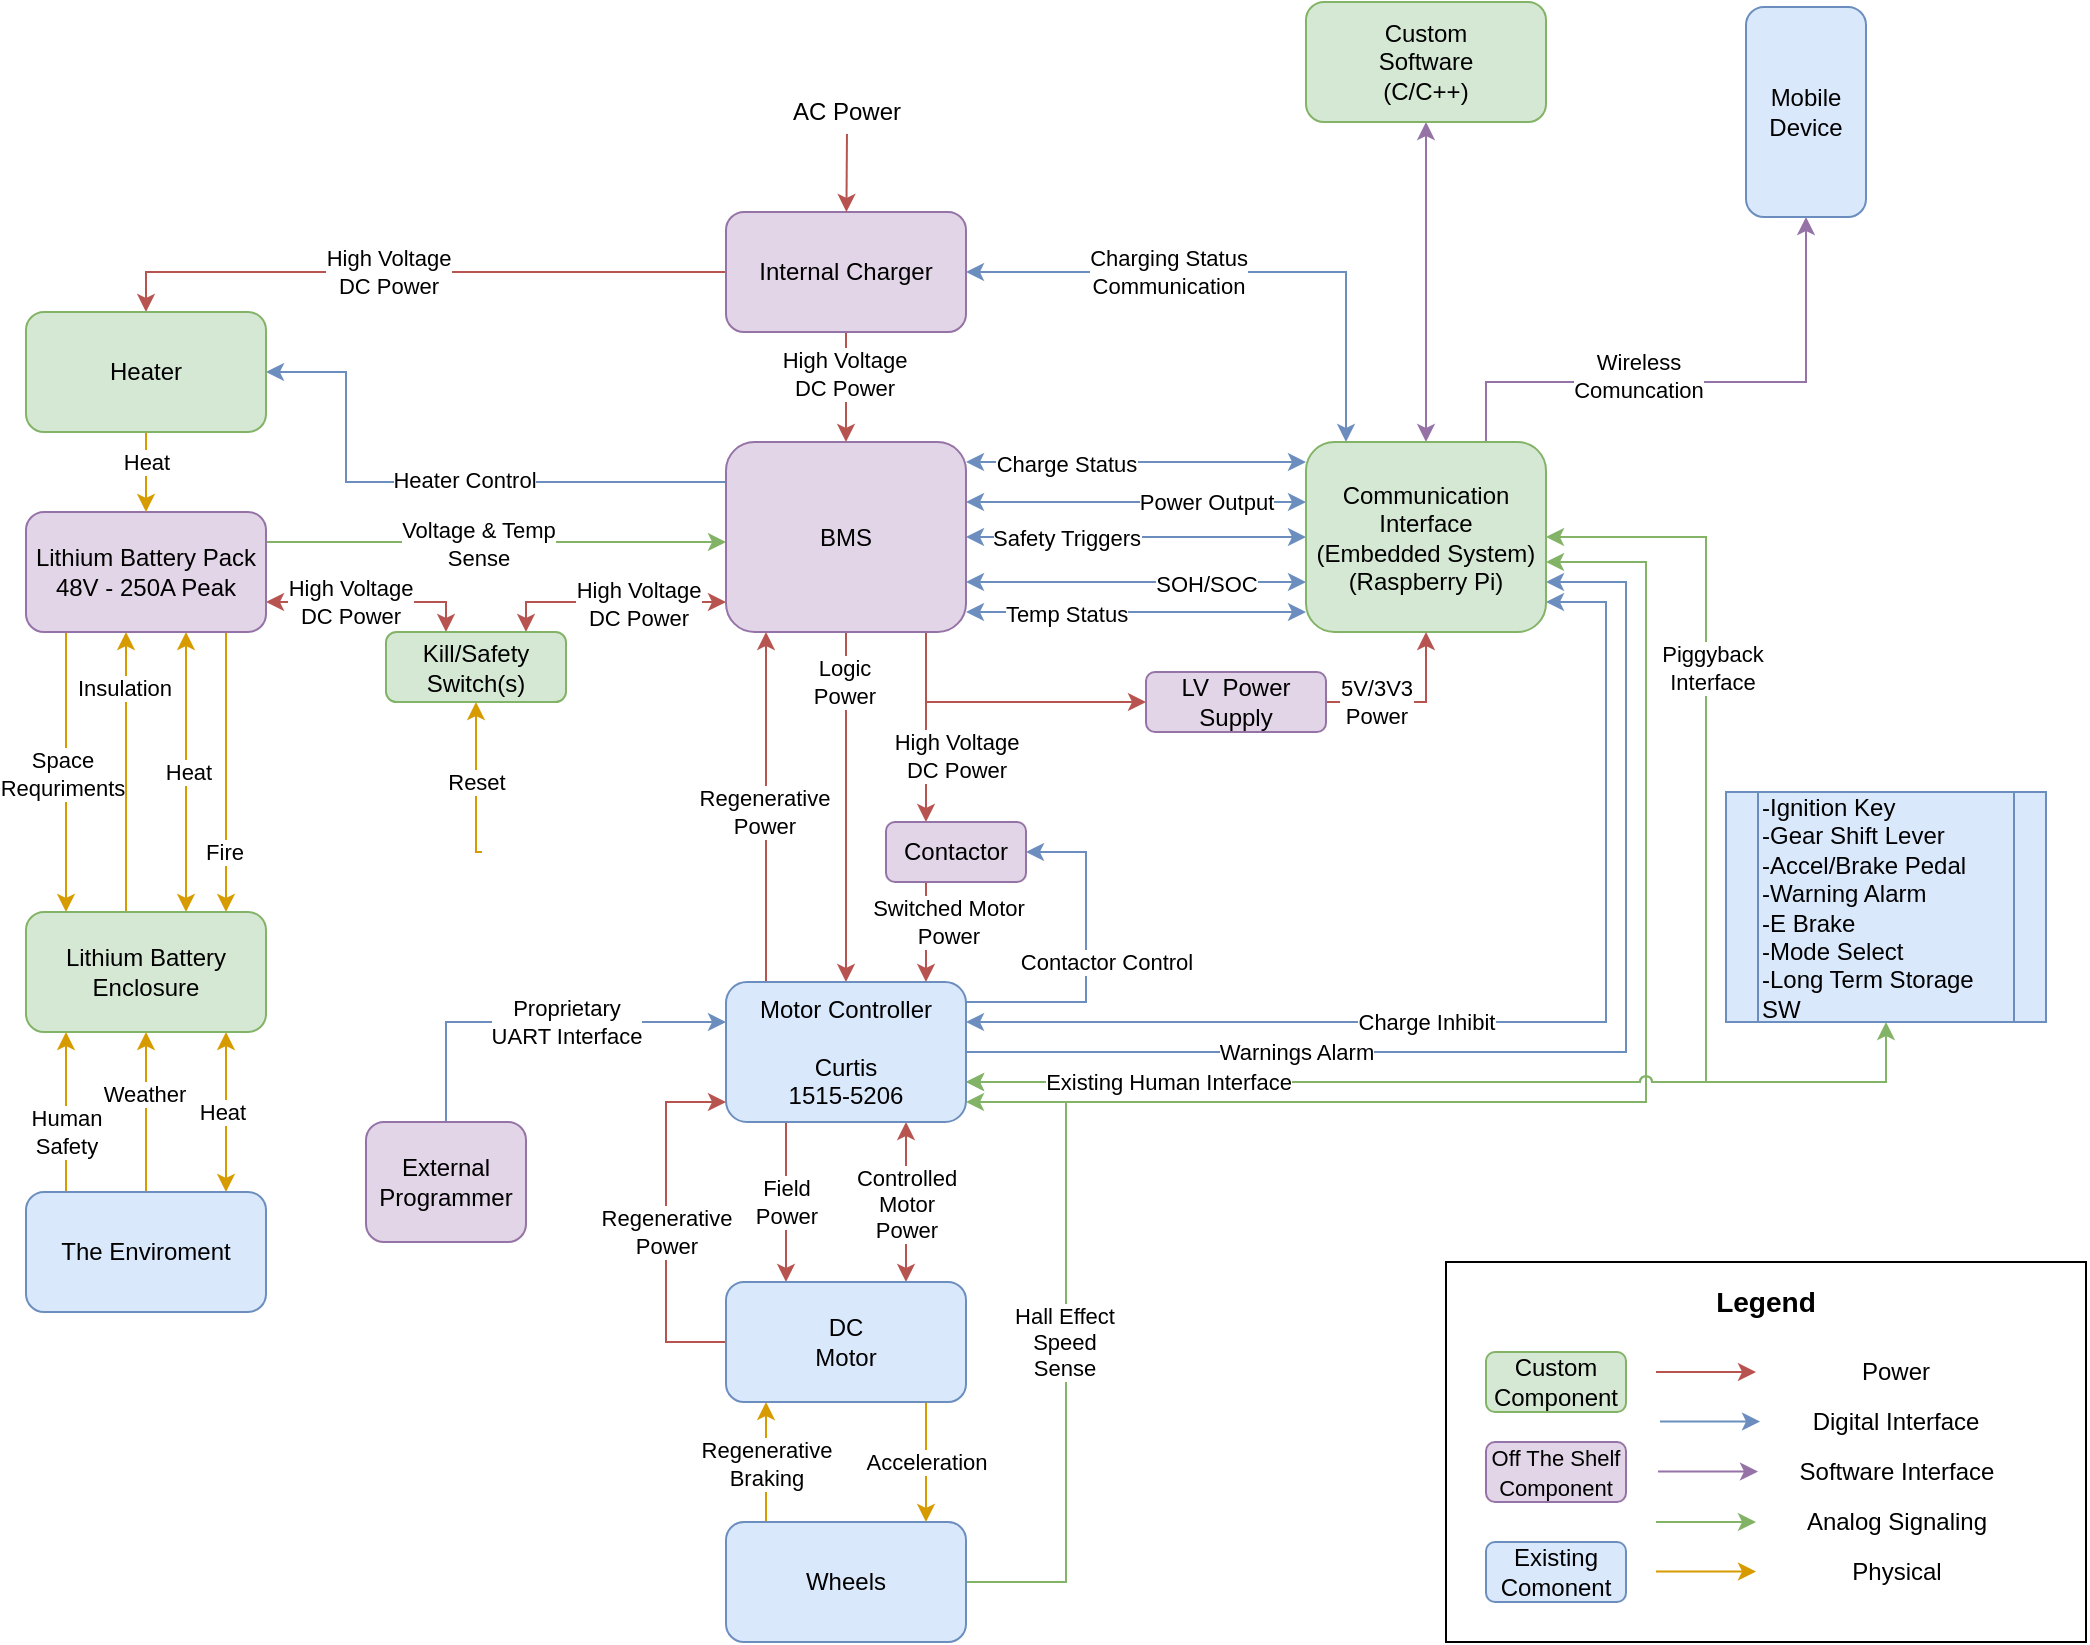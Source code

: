 <mxfile version="13.7.7" type="github">
  <diagram id="ME-UoCXOoVdlkanik7TO" name="Page-1">
    <mxGraphModel dx="2062" dy="1124" grid="1" gridSize="10" guides="1" tooltips="1" connect="1" arrows="1" fold="1" page="1" pageScale="1" pageWidth="1100" pageHeight="850" math="0" shadow="0">
      <root>
        <mxCell id="0" />
        <mxCell id="1" parent="0" />
        <mxCell id="QsVYwnMpYBv8_TJirFqX-5" style="edgeStyle=orthogonalEdgeStyle;rounded=0;orthogonalLoop=1;jettySize=auto;html=1;startArrow=none;startFill=0;endArrow=classic;endFill=1;fillColor=#d5e8d4;strokeColor=#82b366;jumpStyle=arc;" edge="1" parent="1" source="EkQ5oIYSsCIHXngzsfxw-46" target="GSqG7k4U5jTujWrdJpg2-13">
          <mxGeometry relative="1" as="geometry">
            <Array as="points">
              <mxPoint x="590" y="820" />
              <mxPoint x="590" y="580" />
              <mxPoint x="880" y="580" />
              <mxPoint x="880" y="310" />
            </Array>
          </mxGeometry>
        </mxCell>
        <mxCell id="GSqG7k4U5jTujWrdJpg2-3" style="edgeStyle=orthogonalEdgeStyle;rounded=0;orthogonalLoop=1;jettySize=auto;html=1;startArrow=classic;startFill=1;fillColor=#f8cecc;strokeColor=#b85450;" parent="1" source="GSqG7k4U5jTujWrdJpg2-1" target="GSqG7k4U5jTujWrdJpg2-65" edge="1">
          <mxGeometry relative="1" as="geometry">
            <Array as="points">
              <mxPoint x="280" y="330" />
            </Array>
          </mxGeometry>
        </mxCell>
        <mxCell id="GSqG7k4U5jTujWrdJpg2-4" value="&lt;div&gt;High Voltage&lt;/div&gt;&lt;div&gt;DC Power&lt;/div&gt;" style="edgeLabel;html=1;align=center;verticalAlign=middle;resizable=0;points=[];" parent="GSqG7k4U5jTujWrdJpg2-3" vertex="1" connectable="0">
          <mxGeometry x="-0.104" relative="1" as="geometry">
            <mxPoint x="-5.6" as="offset" />
          </mxGeometry>
        </mxCell>
        <mxCell id="GSqG7k4U5jTujWrdJpg2-5" style="edgeStyle=orthogonalEdgeStyle;rounded=0;orthogonalLoop=1;jettySize=auto;html=1;fillColor=#d5e8d4;strokeColor=#82b366;" parent="1" source="GSqG7k4U5jTujWrdJpg2-1" target="GSqG7k4U5jTujWrdJpg2-2" edge="1">
          <mxGeometry relative="1" as="geometry">
            <Array as="points">
              <mxPoint x="230" y="300" />
              <mxPoint x="230" y="300" />
            </Array>
            <mxPoint x="170" y="300" as="sourcePoint" />
            <mxPoint x="460" y="300" as="targetPoint" />
          </mxGeometry>
        </mxCell>
        <mxCell id="GSqG7k4U5jTujWrdJpg2-6" value="&lt;div&gt;Voltage &amp;amp; Temp &lt;br&gt;&lt;/div&gt;&lt;div&gt;Sense&lt;/div&gt;" style="edgeLabel;html=1;align=center;verticalAlign=middle;resizable=0;points=[];" parent="GSqG7k4U5jTujWrdJpg2-5" vertex="1" connectable="0">
          <mxGeometry x="-0.21" y="-1" relative="1" as="geometry">
            <mxPoint x="14.57" as="offset" />
          </mxGeometry>
        </mxCell>
        <mxCell id="GSqG7k4U5jTujWrdJpg2-7" style="edgeStyle=orthogonalEdgeStyle;rounded=0;orthogonalLoop=1;jettySize=auto;html=1;fillColor=#ffe6cc;strokeColor=#d79b00;startArrow=classic;startFill=1;" parent="1" source="GSqG7k4U5jTujWrdJpg2-1" target="GSqG7k4U5jTujWrdJpg2-11" edge="1">
          <mxGeometry relative="1" as="geometry">
            <mxPoint x="200" y="495" as="targetPoint" />
            <Array as="points">
              <mxPoint x="150" y="435" />
              <mxPoint x="150" y="435" />
            </Array>
          </mxGeometry>
        </mxCell>
        <mxCell id="GSqG7k4U5jTujWrdJpg2-8" value="Heat" style="edgeLabel;html=1;align=center;verticalAlign=middle;resizable=0;points=[];" parent="GSqG7k4U5jTujWrdJpg2-7" vertex="1" connectable="0">
          <mxGeometry x="-0.379" y="1" relative="1" as="geometry">
            <mxPoint y="26.57" as="offset" />
          </mxGeometry>
        </mxCell>
        <mxCell id="GSqG7k4U5jTujWrdJpg2-9" style="edgeStyle=orthogonalEdgeStyle;rounded=0;orthogonalLoop=1;jettySize=auto;html=1;fillColor=#ffe6cc;strokeColor=#d79b00;" parent="1" source="GSqG7k4U5jTujWrdJpg2-1" target="GSqG7k4U5jTujWrdJpg2-11" edge="1">
          <mxGeometry relative="1" as="geometry">
            <mxPoint x="100" y="475" as="targetPoint" />
            <Array as="points">
              <mxPoint x="90" y="435" />
              <mxPoint x="90" y="435" />
            </Array>
          </mxGeometry>
        </mxCell>
        <mxCell id="GSqG7k4U5jTujWrdJpg2-10" value="&lt;div&gt;Space&lt;/div&gt;&lt;div&gt;Requriments&lt;br&gt;&lt;/div&gt;" style="edgeLabel;html=1;align=center;verticalAlign=middle;resizable=0;points=[];" parent="GSqG7k4U5jTujWrdJpg2-9" vertex="1" connectable="0">
          <mxGeometry x="-0.689" y="-2" relative="1" as="geometry">
            <mxPoint y="48.29" as="offset" />
          </mxGeometry>
        </mxCell>
        <mxCell id="GSqG7k4U5jTujWrdJpg2-17" style="edgeStyle=orthogonalEdgeStyle;rounded=0;orthogonalLoop=1;jettySize=auto;html=1;startArrow=classic;startFill=1;endArrow=none;endFill=0;fillColor=#ffe6cc;strokeColor=#d79b00;" parent="1" source="GSqG7k4U5jTujWrdJpg2-1" target="GSqG7k4U5jTujWrdJpg2-11" edge="1">
          <mxGeometry relative="1" as="geometry">
            <Array as="points">
              <mxPoint x="120" y="445" />
              <mxPoint x="120" y="445" />
            </Array>
          </mxGeometry>
        </mxCell>
        <mxCell id="GSqG7k4U5jTujWrdJpg2-18" value="Insulation" style="edgeLabel;html=1;align=center;verticalAlign=middle;resizable=0;points=[];" parent="GSqG7k4U5jTujWrdJpg2-17" vertex="1" connectable="0">
          <mxGeometry x="-0.604" y="-1" relative="1" as="geometry">
            <mxPoint as="offset" />
          </mxGeometry>
        </mxCell>
        <mxCell id="3xZZkQ_043mxK-w47PND-4" style="edgeStyle=orthogonalEdgeStyle;rounded=0;orthogonalLoop=1;jettySize=auto;html=1;fillColor=#ffe6cc;strokeColor=#d79b00;" parent="1" source="GSqG7k4U5jTujWrdJpg2-1" target="GSqG7k4U5jTujWrdJpg2-11" edge="1">
          <mxGeometry relative="1" as="geometry">
            <Array as="points">
              <mxPoint x="170" y="425" />
              <mxPoint x="170" y="425" />
            </Array>
          </mxGeometry>
        </mxCell>
        <mxCell id="3xZZkQ_043mxK-w47PND-5" value="Fire" style="edgeLabel;html=1;align=center;verticalAlign=middle;resizable=0;points=[];" parent="3xZZkQ_043mxK-w47PND-4" vertex="1" connectable="0">
          <mxGeometry x="0.674" y="-1" relative="1" as="geometry">
            <mxPoint y="-7.5" as="offset" />
          </mxGeometry>
        </mxCell>
        <mxCell id="GSqG7k4U5jTujWrdJpg2-1" value="&lt;div&gt;Lithium Battery Pack&lt;/div&gt;&lt;div&gt;48V - 250A Peak&lt;br&gt;&lt;/div&gt;" style="rounded=1;whiteSpace=wrap;html=1;fillColor=#e1d5e7;strokeColor=#9673a6;" parent="1" vertex="1">
          <mxGeometry x="70" y="285" width="120" height="60" as="geometry" />
        </mxCell>
        <mxCell id="GSqG7k4U5jTujWrdJpg2-15" style="edgeStyle=orthogonalEdgeStyle;rounded=0;orthogonalLoop=1;jettySize=auto;html=1;startArrow=classic;startFill=1;fillColor=#dae8fc;strokeColor=#6c8ebf;" parent="1" source="GSqG7k4U5jTujWrdJpg2-2" target="GSqG7k4U5jTujWrdJpg2-13" edge="1">
          <mxGeometry relative="1" as="geometry">
            <Array as="points">
              <mxPoint x="650" y="260" />
              <mxPoint x="650" y="260" />
            </Array>
          </mxGeometry>
        </mxCell>
        <mxCell id="GSqG7k4U5jTujWrdJpg2-16" value="&lt;div&gt;Charge Status&lt;/div&gt;" style="edgeLabel;html=1;align=center;verticalAlign=middle;resizable=0;points=[];" parent="GSqG7k4U5jTujWrdJpg2-15" vertex="1" connectable="0">
          <mxGeometry x="-0.076" y="-1" relative="1" as="geometry">
            <mxPoint x="-28.5" as="offset" />
          </mxGeometry>
        </mxCell>
        <mxCell id="GSqG7k4U5jTujWrdJpg2-59" style="edgeStyle=orthogonalEdgeStyle;rounded=0;orthogonalLoop=1;jettySize=auto;html=1;startArrow=none;startFill=0;endArrow=classic;endFill=1;fillColor=#f8cecc;strokeColor=#b85450;" parent="1" source="GSqG7k4U5jTujWrdJpg2-2" target="GSqG7k4U5jTujWrdJpg2-57" edge="1">
          <mxGeometry relative="1" as="geometry">
            <Array as="points">
              <mxPoint x="520" y="380" />
            </Array>
          </mxGeometry>
        </mxCell>
        <mxCell id="EkQ5oIYSsCIHXngzsfxw-8" style="edgeStyle=orthogonalEdgeStyle;rounded=0;orthogonalLoop=1;jettySize=auto;html=1;startArrow=classic;startFill=1;fillColor=#dae8fc;strokeColor=#6c8ebf;" parent="1" source="GSqG7k4U5jTujWrdJpg2-2" target="GSqG7k4U5jTujWrdJpg2-13" edge="1">
          <mxGeometry relative="1" as="geometry">
            <Array as="points">
              <mxPoint x="610" y="280" />
              <mxPoint x="610" y="280" />
            </Array>
          </mxGeometry>
        </mxCell>
        <mxCell id="EkQ5oIYSsCIHXngzsfxw-9" value="Power Output" style="edgeLabel;html=1;align=center;verticalAlign=middle;resizable=0;points=[];" parent="EkQ5oIYSsCIHXngzsfxw-8" vertex="1" connectable="0">
          <mxGeometry x="0.141" relative="1" as="geometry">
            <mxPoint x="23" as="offset" />
          </mxGeometry>
        </mxCell>
        <mxCell id="EkQ5oIYSsCIHXngzsfxw-10" style="edgeStyle=orthogonalEdgeStyle;rounded=0;orthogonalLoop=1;jettySize=auto;html=1;startArrow=classic;startFill=1;fillColor=#dae8fc;strokeColor=#6c8ebf;" parent="1" source="GSqG7k4U5jTujWrdJpg2-2" target="GSqG7k4U5jTujWrdJpg2-13" edge="1">
          <mxGeometry relative="1" as="geometry">
            <Array as="points">
              <mxPoint x="640" y="298" />
              <mxPoint x="640" y="298" />
            </Array>
          </mxGeometry>
        </mxCell>
        <mxCell id="EkQ5oIYSsCIHXngzsfxw-11" value="Safety Triggers" style="edgeLabel;html=1;align=center;verticalAlign=middle;resizable=0;points=[];" parent="EkQ5oIYSsCIHXngzsfxw-10" vertex="1" connectable="0">
          <mxGeometry x="0.647" y="72" relative="1" as="geometry">
            <mxPoint x="-90" y="72" as="offset" />
          </mxGeometry>
        </mxCell>
        <mxCell id="EkQ5oIYSsCIHXngzsfxw-14" style="edgeStyle=orthogonalEdgeStyle;rounded=0;orthogonalLoop=1;jettySize=auto;html=1;startArrow=classic;startFill=1;fillColor=#dae8fc;strokeColor=#6c8ebf;" parent="1" source="GSqG7k4U5jTujWrdJpg2-2" target="GSqG7k4U5jTujWrdJpg2-13" edge="1">
          <mxGeometry relative="1" as="geometry">
            <Array as="points">
              <mxPoint x="630" y="335" />
              <mxPoint x="630" y="335" />
            </Array>
          </mxGeometry>
        </mxCell>
        <mxCell id="EkQ5oIYSsCIHXngzsfxw-15" value="Temp Status" style="edgeLabel;html=1;align=center;verticalAlign=middle;resizable=0;points=[];" parent="EkQ5oIYSsCIHXngzsfxw-14" vertex="1" connectable="0">
          <mxGeometry x="0.059" y="-53" relative="1" as="geometry">
            <mxPoint x="-40" y="-52" as="offset" />
          </mxGeometry>
        </mxCell>
        <mxCell id="QsVYwnMpYBv8_TJirFqX-13" style="edgeStyle=orthogonalEdgeStyle;rounded=0;jumpStyle=arc;orthogonalLoop=1;jettySize=auto;html=1;startArrow=none;startFill=0;endArrow=classic;endFill=1;fillColor=#f8cecc;strokeColor=#b85450;" edge="1" parent="1" source="GSqG7k4U5jTujWrdJpg2-2" target="GSqG7k4U5jTujWrdJpg2-23">
          <mxGeometry relative="1" as="geometry" />
        </mxCell>
        <mxCell id="QsVYwnMpYBv8_TJirFqX-14" value="&lt;div&gt;Logic&lt;/div&gt;&lt;div&gt;Power&lt;br&gt;&lt;/div&gt;" style="edgeLabel;html=1;align=center;verticalAlign=middle;resizable=0;points=[];" vertex="1" connectable="0" parent="QsVYwnMpYBv8_TJirFqX-13">
          <mxGeometry x="0.253" y="-1" relative="1" as="geometry">
            <mxPoint y="-84.66" as="offset" />
          </mxGeometry>
        </mxCell>
        <mxCell id="QsVYwnMpYBv8_TJirFqX-25" style="edgeStyle=orthogonalEdgeStyle;rounded=0;jumpStyle=arc;orthogonalLoop=1;jettySize=auto;html=1;startArrow=none;startFill=0;endArrow=classic;endFill=1;fillColor=#dae8fc;strokeColor=#6c8ebf;" edge="1" parent="1" source="GSqG7k4U5jTujWrdJpg2-2" target="3xZZkQ_043mxK-w47PND-6">
          <mxGeometry relative="1" as="geometry">
            <Array as="points">
              <mxPoint x="230" y="270" />
              <mxPoint x="230" y="215" />
            </Array>
          </mxGeometry>
        </mxCell>
        <mxCell id="QsVYwnMpYBv8_TJirFqX-26" value="Heater Control" style="edgeLabel;html=1;align=center;verticalAlign=middle;resizable=0;points=[];" vertex="1" connectable="0" parent="QsVYwnMpYBv8_TJirFqX-25">
          <mxGeometry x="-0.081" y="-1" relative="1" as="geometry">
            <mxPoint as="offset" />
          </mxGeometry>
        </mxCell>
        <mxCell id="GSqG7k4U5jTujWrdJpg2-2" value="BMS" style="rounded=1;whiteSpace=wrap;html=1;fillColor=#e1d5e7;strokeColor=#9673a6;" parent="1" vertex="1">
          <mxGeometry x="420" y="250" width="120" height="95" as="geometry" />
        </mxCell>
        <mxCell id="GSqG7k4U5jTujWrdJpg2-61" style="edgeStyle=orthogonalEdgeStyle;rounded=0;orthogonalLoop=1;jettySize=auto;html=1;startArrow=classic;startFill=1;endArrow=classic;endFill=1;fillColor=#ffe6cc;strokeColor=#d79b00;" parent="1" source="GSqG7k4U5jTujWrdJpg2-11" target="GSqG7k4U5jTujWrdJpg2-60" edge="1">
          <mxGeometry relative="1" as="geometry">
            <Array as="points">
              <mxPoint x="170" y="585" />
              <mxPoint x="170" y="585" />
            </Array>
          </mxGeometry>
        </mxCell>
        <mxCell id="GSqG7k4U5jTujWrdJpg2-62" value="Heat" style="edgeLabel;html=1;align=center;verticalAlign=middle;resizable=0;points=[];" parent="GSqG7k4U5jTujWrdJpg2-61" vertex="1" connectable="0">
          <mxGeometry x="0.254" y="-2" relative="1" as="geometry">
            <mxPoint y="-10.34" as="offset" />
          </mxGeometry>
        </mxCell>
        <mxCell id="GSqG7k4U5jTujWrdJpg2-11" value="&lt;div&gt;Lithium Battery&lt;/div&gt;&lt;div&gt;Enclosure&lt;br&gt;&lt;/div&gt;" style="rounded=1;whiteSpace=wrap;html=1;fillColor=#d5e8d4;strokeColor=#82b366;" parent="1" vertex="1">
          <mxGeometry x="70" y="485" width="120" height="60" as="geometry" />
        </mxCell>
        <mxCell id="GSqG7k4U5jTujWrdJpg2-14" style="edgeStyle=orthogonalEdgeStyle;rounded=0;orthogonalLoop=1;jettySize=auto;html=1;fillColor=#f8cecc;strokeColor=#b85450;" parent="1" source="GSqG7k4U5jTujWrdJpg2-12" target="GSqG7k4U5jTujWrdJpg2-2" edge="1">
          <mxGeometry relative="1" as="geometry" />
        </mxCell>
        <mxCell id="GSqG7k4U5jTujWrdJpg2-19" value="&lt;div&gt;High Voltage&lt;/div&gt;&lt;div&gt;DC Power&lt;/div&gt;" style="edgeLabel;html=1;align=center;verticalAlign=middle;resizable=0;points=[];" parent="GSqG7k4U5jTujWrdJpg2-14" vertex="1" connectable="0">
          <mxGeometry x="-0.235" y="-1" relative="1" as="geometry">
            <mxPoint as="offset" />
          </mxGeometry>
        </mxCell>
        <mxCell id="GSqG7k4U5jTujWrdJpg2-30" style="edgeStyle=orthogonalEdgeStyle;rounded=0;orthogonalLoop=1;jettySize=auto;html=1;startArrow=classic;startFill=1;endArrow=classic;endFill=1;fillColor=#dae8fc;strokeColor=#6c8ebf;" parent="1" source="GSqG7k4U5jTujWrdJpg2-12" target="GSqG7k4U5jTujWrdJpg2-13" edge="1">
          <mxGeometry relative="1" as="geometry">
            <Array as="points">
              <mxPoint x="730" y="165" />
            </Array>
          </mxGeometry>
        </mxCell>
        <mxCell id="GSqG7k4U5jTujWrdJpg2-31" value="&lt;div&gt;Charging Status&lt;/div&gt;&lt;div&gt;Communication&lt;br&gt;&lt;/div&gt;" style="edgeLabel;html=1;align=center;verticalAlign=middle;resizable=0;points=[];" parent="GSqG7k4U5jTujWrdJpg2-30" vertex="1" connectable="0">
          <mxGeometry x="-0.264" relative="1" as="geometry">
            <mxPoint as="offset" />
          </mxGeometry>
        </mxCell>
        <mxCell id="3xZZkQ_043mxK-w47PND-7" style="edgeStyle=orthogonalEdgeStyle;rounded=0;orthogonalLoop=1;jettySize=auto;html=1;entryX=0.5;entryY=0;entryDx=0;entryDy=0;fillColor=#f8cecc;strokeColor=#b85450;" parent="1" source="GSqG7k4U5jTujWrdJpg2-12" target="3xZZkQ_043mxK-w47PND-6" edge="1">
          <mxGeometry relative="1" as="geometry" />
        </mxCell>
        <mxCell id="3xZZkQ_043mxK-w47PND-10" value="&lt;div&gt;High Voltage&lt;/div&gt;&lt;div&gt;DC Power&lt;br&gt;&lt;/div&gt;" style="edgeLabel;html=1;align=center;verticalAlign=middle;resizable=0;points=[];" parent="3xZZkQ_043mxK-w47PND-7" vertex="1" connectable="0">
          <mxGeometry x="0.093" relative="1" as="geometry">
            <mxPoint as="offset" />
          </mxGeometry>
        </mxCell>
        <mxCell id="GSqG7k4U5jTujWrdJpg2-12" value="&lt;div&gt;Internal Charger&lt;/div&gt;" style="rounded=1;whiteSpace=wrap;html=1;fillColor=#e1d5e7;strokeColor=#9673a6;glass=0;sketch=0;" parent="1" vertex="1">
          <mxGeometry x="420" y="135" width="120" height="60" as="geometry" />
        </mxCell>
        <mxCell id="GSqG7k4U5jTujWrdJpg2-21" style="edgeStyle=orthogonalEdgeStyle;rounded=0;orthogonalLoop=1;jettySize=auto;html=1;startArrow=classic;startFill=1;endArrow=classic;endFill=1;fillColor=#dae8fc;strokeColor=#6c8ebf;" parent="1" source="GSqG7k4U5jTujWrdJpg2-13" target="GSqG7k4U5jTujWrdJpg2-23" edge="1">
          <mxGeometry relative="1" as="geometry">
            <Array as="points">
              <mxPoint x="860" y="330" />
              <mxPoint x="860" y="540" />
            </Array>
            <mxPoint x="960" y="260" as="targetPoint" />
          </mxGeometry>
        </mxCell>
        <mxCell id="GSqG7k4U5jTujWrdJpg2-22" value="&lt;div&gt;Charge Inhibit&lt;br&gt;&lt;/div&gt;" style="edgeLabel;html=1;align=center;verticalAlign=middle;resizable=0;points=[];" parent="GSqG7k4U5jTujWrdJpg2-21" vertex="1" connectable="0">
          <mxGeometry x="-0.086" relative="1" as="geometry">
            <mxPoint x="-74.14" y="-0.03" as="offset" />
          </mxGeometry>
        </mxCell>
        <mxCell id="GSqG7k4U5jTujWrdJpg2-38" style="edgeStyle=orthogonalEdgeStyle;rounded=0;orthogonalLoop=1;jettySize=auto;html=1;startArrow=classic;startFill=1;endArrow=classic;endFill=1;fillColor=#e1d5e7;strokeColor=#9673a6;" parent="1" source="GSqG7k4U5jTujWrdJpg2-13" target="GSqG7k4U5jTujWrdJpg2-39" edge="1">
          <mxGeometry relative="1" as="geometry">
            <mxPoint x="770" y="105" as="targetPoint" />
            <Array as="points">
              <mxPoint x="770" y="235" />
              <mxPoint x="770" y="235" />
            </Array>
          </mxGeometry>
        </mxCell>
        <mxCell id="EkQ5oIYSsCIHXngzsfxw-12" style="edgeStyle=orthogonalEdgeStyle;rounded=0;orthogonalLoop=1;jettySize=auto;html=1;startArrow=classic;startFill=1;fillColor=#dae8fc;strokeColor=#6c8ebf;" parent="1" source="GSqG7k4U5jTujWrdJpg2-13" target="GSqG7k4U5jTujWrdJpg2-2" edge="1">
          <mxGeometry relative="1" as="geometry">
            <Array as="points">
              <mxPoint x="630" y="320" />
              <mxPoint x="630" y="320" />
            </Array>
          </mxGeometry>
        </mxCell>
        <mxCell id="EkQ5oIYSsCIHXngzsfxw-13" value="SOH/SOC" style="edgeLabel;html=1;align=center;verticalAlign=middle;resizable=0;points=[];" parent="EkQ5oIYSsCIHXngzsfxw-12" vertex="1" connectable="0">
          <mxGeometry x="0.218" y="1" relative="1" as="geometry">
            <mxPoint x="53.5" as="offset" />
          </mxGeometry>
        </mxCell>
        <mxCell id="EkQ5oIYSsCIHXngzsfxw-21" style="edgeStyle=orthogonalEdgeStyle;rounded=0;orthogonalLoop=1;jettySize=auto;html=1;startArrow=classic;startFill=1;fillColor=#dae8fc;strokeColor=#6c8ebf;endArrow=none;endFill=0;" parent="1" source="GSqG7k4U5jTujWrdJpg2-13" target="GSqG7k4U5jTujWrdJpg2-23" edge="1">
          <mxGeometry relative="1" as="geometry">
            <Array as="points">
              <mxPoint x="870" y="320" />
              <mxPoint x="870" y="555" />
            </Array>
            <mxPoint x="960" y="280" as="targetPoint" />
          </mxGeometry>
        </mxCell>
        <mxCell id="EkQ5oIYSsCIHXngzsfxw-22" value="Warnings Alarm" style="edgeLabel;html=1;align=center;verticalAlign=middle;resizable=0;points=[];" parent="EkQ5oIYSsCIHXngzsfxw-21" vertex="1" connectable="0">
          <mxGeometry x="0.231" relative="1" as="geometry">
            <mxPoint x="-67.72" as="offset" />
          </mxGeometry>
        </mxCell>
        <mxCell id="QsVYwnMpYBv8_TJirFqX-15" style="edgeStyle=orthogonalEdgeStyle;rounded=0;jumpStyle=arc;orthogonalLoop=1;jettySize=auto;html=1;startArrow=none;startFill=0;endArrow=classic;endFill=1;fillColor=#e1d5e7;strokeColor=#9673a6;" edge="1" parent="1" source="GSqG7k4U5jTujWrdJpg2-13" target="QsVYwnMpYBv8_TJirFqX-16">
          <mxGeometry relative="1" as="geometry">
            <mxPoint x="810" y="150" as="targetPoint" />
            <Array as="points">
              <mxPoint x="800" y="220" />
              <mxPoint x="960" y="220" />
            </Array>
          </mxGeometry>
        </mxCell>
        <mxCell id="QsVYwnMpYBv8_TJirFqX-17" value="&lt;div&gt;Wireless&lt;/div&gt;&lt;div&gt;Comuncation&lt;br&gt;&lt;/div&gt;" style="edgeLabel;html=1;align=center;verticalAlign=middle;resizable=0;points=[];" vertex="1" connectable="0" parent="QsVYwnMpYBv8_TJirFqX-15">
          <mxGeometry x="-0.225" y="3" relative="1" as="geometry">
            <mxPoint as="offset" />
          </mxGeometry>
        </mxCell>
        <mxCell id="QsVYwnMpYBv8_TJirFqX-23" style="edgeStyle=orthogonalEdgeStyle;rounded=0;jumpStyle=arc;orthogonalLoop=1;jettySize=auto;html=1;startArrow=classic;startFill=1;endArrow=classic;endFill=1;fillColor=#d5e8d4;strokeColor=#82b366;" edge="1" parent="1" source="GSqG7k4U5jTujWrdJpg2-13" target="GSqG7k4U5jTujWrdJpg2-23">
          <mxGeometry relative="1" as="geometry">
            <Array as="points">
              <mxPoint x="910" y="297" />
              <mxPoint x="910" y="570" />
            </Array>
          </mxGeometry>
        </mxCell>
        <mxCell id="QsVYwnMpYBv8_TJirFqX-24" value="&lt;div&gt;Piggyback&lt;/div&gt;&lt;div&gt;Interface&lt;br&gt;&lt;/div&gt;" style="edgeLabel;html=1;align=center;verticalAlign=middle;resizable=0;points=[];" vertex="1" connectable="0" parent="QsVYwnMpYBv8_TJirFqX-23">
          <mxGeometry x="-0.138" y="1" relative="1" as="geometry">
            <mxPoint x="1.72" y="-166.71" as="offset" />
          </mxGeometry>
        </mxCell>
        <mxCell id="GSqG7k4U5jTujWrdJpg2-13" value="&lt;div&gt;Communication Interface&lt;/div&gt;&lt;div&gt;(Embedded System)&lt;/div&gt;&lt;div&gt;(Raspberry Pi) &lt;br&gt;&lt;/div&gt;" style="rounded=1;whiteSpace=wrap;html=1;fillColor=#d5e8d4;strokeColor=#82b366;" parent="1" vertex="1">
          <mxGeometry x="710" y="250" width="120" height="95" as="geometry" />
        </mxCell>
        <mxCell id="GSqG7k4U5jTujWrdJpg2-24" style="edgeStyle=orthogonalEdgeStyle;rounded=0;orthogonalLoop=1;jettySize=auto;html=1;startArrow=classic;startFill=1;endArrow=none;endFill=0;fillColor=#f8cecc;strokeColor=#b85450;" parent="1" source="QsVYwnMpYBv8_TJirFqX-10" edge="1">
          <mxGeometry relative="1" as="geometry">
            <Array as="points">
              <mxPoint x="520" y="430" />
              <mxPoint x="520" y="430" />
            </Array>
            <mxPoint x="520" y="460" as="sourcePoint" />
            <mxPoint x="520" y="380" as="targetPoint" />
          </mxGeometry>
        </mxCell>
        <mxCell id="GSqG7k4U5jTujWrdJpg2-25" value="&lt;div&gt;High Voltage&lt;/div&gt;&lt;div&gt;DC Power&lt;/div&gt;" style="edgeLabel;html=1;align=center;verticalAlign=middle;resizable=0;points=[];" parent="GSqG7k4U5jTujWrdJpg2-24" vertex="1" connectable="0">
          <mxGeometry x="-0.328" y="3" relative="1" as="geometry">
            <mxPoint x="18" y="-12.86" as="offset" />
          </mxGeometry>
        </mxCell>
        <mxCell id="GSqG7k4U5jTujWrdJpg2-28" value="" style="edgeStyle=orthogonalEdgeStyle;rounded=0;orthogonalLoop=1;jettySize=auto;html=1;startArrow=classic;startFill=1;endArrow=classic;endFill=1;fillColor=#f8cecc;strokeColor=#b85450;" parent="1" source="GSqG7k4U5jTujWrdJpg2-23" target="GSqG7k4U5jTujWrdJpg2-27" edge="1">
          <mxGeometry relative="1" as="geometry">
            <Array as="points">
              <mxPoint x="510" y="660" />
              <mxPoint x="510" y="660" />
            </Array>
          </mxGeometry>
        </mxCell>
        <mxCell id="GSqG7k4U5jTujWrdJpg2-29" value="&lt;div&gt;Controlled&lt;br&gt;&lt;/div&gt;&lt;div&gt;Motor&lt;/div&gt;&lt;div&gt;Power&lt;/div&gt;" style="edgeLabel;html=1;align=center;verticalAlign=middle;resizable=0;points=[];" parent="GSqG7k4U5jTujWrdJpg2-28" vertex="1" connectable="0">
          <mxGeometry x="-0.266" relative="1" as="geometry">
            <mxPoint y="10.86" as="offset" />
          </mxGeometry>
        </mxCell>
        <mxCell id="EkQ5oIYSsCIHXngzsfxw-42" style="edgeStyle=orthogonalEdgeStyle;rounded=0;sketch=0;orthogonalLoop=1;jettySize=auto;html=1;startArrow=none;startFill=0;endArrow=classic;endFill=1;fillColor=#f8cecc;strokeColor=#b85450;" parent="1" source="GSqG7k4U5jTujWrdJpg2-23" target="GSqG7k4U5jTujWrdJpg2-2" edge="1">
          <mxGeometry relative="1" as="geometry">
            <Array as="points">
              <mxPoint x="440" y="400" />
              <mxPoint x="440" y="400" />
            </Array>
          </mxGeometry>
        </mxCell>
        <mxCell id="EkQ5oIYSsCIHXngzsfxw-43" value="&lt;div&gt;Regenerative&lt;/div&gt;&lt;div&gt;Power&lt;br&gt;&lt;/div&gt;" style="edgeLabel;html=1;align=center;verticalAlign=middle;resizable=0;points=[];" parent="EkQ5oIYSsCIHXngzsfxw-42" vertex="1" connectable="0">
          <mxGeometry x="-0.077" y="3" relative="1" as="geometry">
            <mxPoint x="1.97" y="-4.66" as="offset" />
          </mxGeometry>
        </mxCell>
        <mxCell id="QsVYwnMpYBv8_TJirFqX-7" style="edgeStyle=orthogonalEdgeStyle;rounded=0;jumpStyle=arc;orthogonalLoop=1;jettySize=auto;html=1;startArrow=none;startFill=0;endArrow=classic;endFill=1;fillColor=#f8cecc;strokeColor=#b85450;" edge="1" parent="1" source="GSqG7k4U5jTujWrdJpg2-23" target="GSqG7k4U5jTujWrdJpg2-27">
          <mxGeometry relative="1" as="geometry">
            <Array as="points">
              <mxPoint x="450" y="650" />
              <mxPoint x="450" y="650" />
            </Array>
          </mxGeometry>
        </mxCell>
        <mxCell id="QsVYwnMpYBv8_TJirFqX-9" value="&lt;div&gt;Field&lt;/div&gt;&lt;div&gt;Power&lt;/div&gt;" style="edgeLabel;html=1;align=center;verticalAlign=middle;resizable=0;points=[];" vertex="1" connectable="0" parent="QsVYwnMpYBv8_TJirFqX-7">
          <mxGeometry x="-0.36" relative="1" as="geometry">
            <mxPoint y="14.29" as="offset" />
          </mxGeometry>
        </mxCell>
        <mxCell id="QsVYwnMpYBv8_TJirFqX-18" style="edgeStyle=orthogonalEdgeStyle;rounded=0;jumpStyle=arc;orthogonalLoop=1;jettySize=auto;html=1;entryX=1;entryY=0.5;entryDx=0;entryDy=0;startArrow=none;startFill=0;endArrow=classic;endFill=1;fillColor=#dae8fc;strokeColor=#6c8ebf;" edge="1" parent="1" source="GSqG7k4U5jTujWrdJpg2-23" target="QsVYwnMpYBv8_TJirFqX-10">
          <mxGeometry relative="1" as="geometry">
            <Array as="points">
              <mxPoint x="600" y="530" />
              <mxPoint x="600" y="455" />
            </Array>
          </mxGeometry>
        </mxCell>
        <mxCell id="QsVYwnMpYBv8_TJirFqX-19" value="Contactor Control" style="edgeLabel;html=1;align=center;verticalAlign=middle;resizable=0;points=[];" vertex="1" connectable="0" parent="QsVYwnMpYBv8_TJirFqX-18">
          <mxGeometry x="-0.303" y="-2" relative="1" as="geometry">
            <mxPoint x="12.29" y="-22" as="offset" />
          </mxGeometry>
        </mxCell>
        <mxCell id="GSqG7k4U5jTujWrdJpg2-23" value="&lt;div&gt;Motor Controller&lt;/div&gt;&lt;div&gt;&lt;br&gt;&lt;/div&gt;&lt;div&gt;Curtis&lt;/div&gt;&lt;div&gt;1515-5206&lt;br&gt;&lt;/div&gt;" style="rounded=1;whiteSpace=wrap;html=1;fillColor=#dae8fc;strokeColor=#6c8ebf;" parent="1" vertex="1">
          <mxGeometry x="420" y="520" width="120" height="70" as="geometry" />
        </mxCell>
        <mxCell id="EkQ5oIYSsCIHXngzsfxw-36" style="edgeStyle=orthogonalEdgeStyle;rounded=0;sketch=0;orthogonalLoop=1;jettySize=auto;html=1;startArrow=classic;startFill=1;fillColor=#ffe6cc;strokeColor=#d79b00;endArrow=none;endFill=0;" parent="1" source="GSqG7k4U5jTujWrdJpg2-27" target="EkQ5oIYSsCIHXngzsfxw-46" edge="1">
          <mxGeometry relative="1" as="geometry">
            <Array as="points">
              <mxPoint x="440" y="750" />
              <mxPoint x="440" y="750" />
            </Array>
          </mxGeometry>
        </mxCell>
        <mxCell id="EkQ5oIYSsCIHXngzsfxw-40" value="&lt;div&gt;Regenerative&lt;/div&gt;&lt;div&gt;Braking&lt;br&gt;&lt;/div&gt;" style="edgeLabel;html=1;align=center;verticalAlign=middle;resizable=0;points=[];" parent="EkQ5oIYSsCIHXngzsfxw-36" vertex="1" connectable="0">
          <mxGeometry x="-0.245" relative="1" as="geometry">
            <mxPoint y="8" as="offset" />
          </mxGeometry>
        </mxCell>
        <mxCell id="EkQ5oIYSsCIHXngzsfxw-37" style="edgeStyle=orthogonalEdgeStyle;rounded=0;sketch=0;orthogonalLoop=1;jettySize=auto;html=1;startArrow=none;startFill=0;fillColor=#ffe6cc;strokeColor=#d79b00;endArrow=classic;endFill=1;" parent="1" source="GSqG7k4U5jTujWrdJpg2-27" target="EkQ5oIYSsCIHXngzsfxw-46" edge="1">
          <mxGeometry relative="1" as="geometry">
            <Array as="points">
              <mxPoint x="520" y="750" />
              <mxPoint x="520" y="750" />
            </Array>
          </mxGeometry>
        </mxCell>
        <mxCell id="EkQ5oIYSsCIHXngzsfxw-39" value="Acceleration" style="edgeLabel;html=1;align=center;verticalAlign=middle;resizable=0;points=[];" parent="EkQ5oIYSsCIHXngzsfxw-37" vertex="1" connectable="0">
          <mxGeometry x="-0.108" y="-2" relative="1" as="geometry">
            <mxPoint x="1.97" y="3.14" as="offset" />
          </mxGeometry>
        </mxCell>
        <mxCell id="EkQ5oIYSsCIHXngzsfxw-44" style="edgeStyle=orthogonalEdgeStyle;rounded=0;sketch=0;orthogonalLoop=1;jettySize=auto;html=1;startArrow=none;startFill=0;endArrow=classic;endFill=1;fillColor=#f8cecc;strokeColor=#b85450;" parent="1" source="GSqG7k4U5jTujWrdJpg2-27" target="GSqG7k4U5jTujWrdJpg2-23" edge="1">
          <mxGeometry relative="1" as="geometry">
            <Array as="points">
              <mxPoint x="390" y="700" />
              <mxPoint x="390" y="580" />
            </Array>
          </mxGeometry>
        </mxCell>
        <mxCell id="EkQ5oIYSsCIHXngzsfxw-45" value="&lt;div&gt;Regenerative&lt;/div&gt;&lt;div&gt;Power&lt;br&gt;&lt;/div&gt;" style="edgeLabel;html=1;align=center;verticalAlign=middle;resizable=0;points=[];" parent="EkQ5oIYSsCIHXngzsfxw-44" vertex="1" connectable="0">
          <mxGeometry x="0.31" relative="1" as="geometry">
            <mxPoint y="32.57" as="offset" />
          </mxGeometry>
        </mxCell>
        <mxCell id="GSqG7k4U5jTujWrdJpg2-27" value="&lt;div&gt;DC&lt;br&gt;&lt;/div&gt;&lt;div&gt;Motor&lt;/div&gt;" style="rounded=1;whiteSpace=wrap;html=1;fillColor=#dae8fc;strokeColor=#6c8ebf;" parent="1" vertex="1">
          <mxGeometry x="420" y="670" width="120" height="60" as="geometry" />
        </mxCell>
        <mxCell id="EkQ5oIYSsCIHXngzsfxw-30" style="edgeStyle=orthogonalEdgeStyle;rounded=0;orthogonalLoop=1;jettySize=auto;html=1;startArrow=classic;startFill=1;fillColor=#d5e8d4;strokeColor=#82b366;jumpStyle=arc;" parent="1" source="GSqG7k4U5jTujWrdJpg2-23" target="EkQ5oIYSsCIHXngzsfxw-29" edge="1">
          <mxGeometry relative="1" as="geometry">
            <mxPoint x="790" y="492.514" as="sourcePoint" />
            <Array as="points">
              <mxPoint x="1000" y="570" />
            </Array>
          </mxGeometry>
        </mxCell>
        <mxCell id="QsVYwnMpYBv8_TJirFqX-4" value="&lt;div&gt;Existing Human Interface&lt;br&gt;&lt;/div&gt;" style="edgeLabel;html=1;align=center;verticalAlign=middle;resizable=0;points=[];" vertex="1" connectable="0" parent="EkQ5oIYSsCIHXngzsfxw-30">
          <mxGeometry x="-0.355" relative="1" as="geometry">
            <mxPoint x="-57.14" as="offset" />
          </mxGeometry>
        </mxCell>
        <mxCell id="GSqG7k4U5jTujWrdJpg2-39" value="&lt;div&gt;Custom&lt;br&gt;&lt;/div&gt;&lt;div&gt;Software&lt;/div&gt;&lt;div&gt;(C/C++)&lt;br&gt;&lt;/div&gt;" style="rounded=1;whiteSpace=wrap;html=1;fillColor=#d5e8d4;strokeColor=#82b366;" parent="1" vertex="1">
          <mxGeometry x="710" y="30" width="120" height="60" as="geometry" />
        </mxCell>
        <mxCell id="GSqG7k4U5jTujWrdJpg2-58" style="edgeStyle=orthogonalEdgeStyle;rounded=0;orthogonalLoop=1;jettySize=auto;html=1;startArrow=none;startFill=0;endArrow=classic;endFill=1;fillColor=#f8cecc;strokeColor=#b85450;" parent="1" source="GSqG7k4U5jTujWrdJpg2-57" target="GSqG7k4U5jTujWrdJpg2-13" edge="1">
          <mxGeometry relative="1" as="geometry">
            <Array as="points">
              <mxPoint x="770" y="380" />
            </Array>
          </mxGeometry>
        </mxCell>
        <mxCell id="3xZZkQ_043mxK-w47PND-1" value="&lt;div&gt;5V/3V3&lt;/div&gt;&lt;div&gt;Power&lt;br&gt;&lt;/div&gt;" style="edgeLabel;html=1;align=center;verticalAlign=middle;resizable=0;points=[];" parent="GSqG7k4U5jTujWrdJpg2-58" vertex="1" connectable="0">
          <mxGeometry x="-0.082" y="-3" relative="1" as="geometry">
            <mxPoint x="-14" y="-3" as="offset" />
          </mxGeometry>
        </mxCell>
        <mxCell id="GSqG7k4U5jTujWrdJpg2-57" value="LV&amp;nbsp; Power Supply" style="rounded=1;whiteSpace=wrap;html=1;align=center;fillColor=#e1d5e7;strokeColor=#9673a6;" parent="1" vertex="1">
          <mxGeometry x="630" y="365" width="90" height="30" as="geometry" />
        </mxCell>
        <mxCell id="GSqG7k4U5jTujWrdJpg2-63" style="edgeStyle=orthogonalEdgeStyle;rounded=0;orthogonalLoop=1;jettySize=auto;html=1;startArrow=none;startFill=0;endArrow=classic;endFill=1;fillColor=#ffe6cc;strokeColor=#d79b00;" parent="1" source="GSqG7k4U5jTujWrdJpg2-60" target="GSqG7k4U5jTujWrdJpg2-11" edge="1">
          <mxGeometry relative="1" as="geometry">
            <Array as="points">
              <mxPoint x="90" y="575" />
              <mxPoint x="90" y="575" />
            </Array>
          </mxGeometry>
        </mxCell>
        <mxCell id="GSqG7k4U5jTujWrdJpg2-64" value="&lt;div&gt;Human&lt;/div&gt;&lt;div&gt;Safety&lt;br&gt;&lt;/div&gt;" style="edgeLabel;html=1;align=center;verticalAlign=middle;resizable=0;points=[];" parent="GSqG7k4U5jTujWrdJpg2-63" vertex="1" connectable="0">
          <mxGeometry x="0.161" y="-1" relative="1" as="geometry">
            <mxPoint x="-1" y="16.67" as="offset" />
          </mxGeometry>
        </mxCell>
        <mxCell id="3xZZkQ_043mxK-w47PND-2" style="edgeStyle=orthogonalEdgeStyle;rounded=0;orthogonalLoop=1;jettySize=auto;html=1;fillColor=#ffe6cc;strokeColor=#d79b00;" parent="1" source="GSqG7k4U5jTujWrdJpg2-60" target="GSqG7k4U5jTujWrdJpg2-11" edge="1">
          <mxGeometry relative="1" as="geometry" />
        </mxCell>
        <mxCell id="3xZZkQ_043mxK-w47PND-3" value="Weather" style="edgeLabel;html=1;align=center;verticalAlign=middle;resizable=0;points=[];" parent="3xZZkQ_043mxK-w47PND-2" vertex="1" connectable="0">
          <mxGeometry x="0.22" y="1" relative="1" as="geometry">
            <mxPoint as="offset" />
          </mxGeometry>
        </mxCell>
        <mxCell id="GSqG7k4U5jTujWrdJpg2-60" value="The Enviroment" style="rounded=1;whiteSpace=wrap;html=1;fillColor=#dae8fc;strokeColor=#6c8ebf;" parent="1" vertex="1">
          <mxGeometry x="70" y="625" width="120" height="60" as="geometry" />
        </mxCell>
        <mxCell id="GSqG7k4U5jTujWrdJpg2-66" style="edgeStyle=orthogonalEdgeStyle;rounded=0;orthogonalLoop=1;jettySize=auto;html=1;startArrow=classic;startFill=1;endArrow=classic;endFill=1;fillColor=#f8cecc;strokeColor=#b85450;" parent="1" source="GSqG7k4U5jTujWrdJpg2-65" target="GSqG7k4U5jTujWrdJpg2-2" edge="1">
          <mxGeometry relative="1" as="geometry">
            <Array as="points">
              <mxPoint x="320" y="330" />
            </Array>
          </mxGeometry>
        </mxCell>
        <mxCell id="GSqG7k4U5jTujWrdJpg2-67" value="&lt;div&gt;High Voltage&lt;/div&gt;&lt;div&gt;DC Power&lt;/div&gt;" style="edgeLabel;html=1;align=center;verticalAlign=middle;resizable=0;points=[];" parent="GSqG7k4U5jTujWrdJpg2-66" vertex="1" connectable="0">
          <mxGeometry x="0.026" y="-1" relative="1" as="geometry">
            <mxPoint x="11.4" as="offset" />
          </mxGeometry>
        </mxCell>
        <mxCell id="GSqG7k4U5jTujWrdJpg2-65" value="&lt;div&gt;Kill/Safety &lt;br&gt;&lt;/div&gt;&lt;div&gt;Switch(s)&lt;/div&gt;" style="rounded=1;whiteSpace=wrap;html=1;fillColor=#d5e8d4;align=center;strokeColor=#82b366;" parent="1" vertex="1">
          <mxGeometry x="250" y="345" width="90" height="35" as="geometry" />
        </mxCell>
        <mxCell id="3xZZkQ_043mxK-w47PND-8" style="edgeStyle=orthogonalEdgeStyle;rounded=0;orthogonalLoop=1;jettySize=auto;html=1;fillColor=#ffe6cc;strokeColor=#d79b00;" parent="1" source="3xZZkQ_043mxK-w47PND-6" target="GSqG7k4U5jTujWrdJpg2-1" edge="1">
          <mxGeometry relative="1" as="geometry" />
        </mxCell>
        <mxCell id="3xZZkQ_043mxK-w47PND-9" value="Heat" style="edgeLabel;html=1;align=center;verticalAlign=middle;resizable=0;points=[];" parent="3xZZkQ_043mxK-w47PND-8" vertex="1" connectable="0">
          <mxGeometry x="-0.24" relative="1" as="geometry">
            <mxPoint as="offset" />
          </mxGeometry>
        </mxCell>
        <mxCell id="3xZZkQ_043mxK-w47PND-6" value="&lt;div&gt;Heater&lt;br&gt;&lt;/div&gt;" style="rounded=1;whiteSpace=wrap;html=1;fillColor=#d5e8d4;strokeColor=#82b366;" parent="1" vertex="1">
          <mxGeometry x="70" y="185" width="120" height="60" as="geometry" />
        </mxCell>
        <mxCell id="EkQ5oIYSsCIHXngzsfxw-1" value="" style="endArrow=classic;html=1;exitX=0.507;exitY=1.05;exitDx=0;exitDy=0;exitPerimeter=0;fillColor=#f8cecc;strokeColor=#b85450;" parent="1" source="EkQ5oIYSsCIHXngzsfxw-3" target="GSqG7k4U5jTujWrdJpg2-12" edge="1">
          <mxGeometry width="50" height="50" relative="1" as="geometry">
            <mxPoint x="479" y="105" as="sourcePoint" />
            <mxPoint x="520" y="25" as="targetPoint" />
          </mxGeometry>
        </mxCell>
        <mxCell id="EkQ5oIYSsCIHXngzsfxw-3" value="AC Power" style="text;html=1;align=center;verticalAlign=middle;resizable=0;points=[];autosize=1;" parent="1" vertex="1">
          <mxGeometry x="445" y="75" width="70" height="20" as="geometry" />
        </mxCell>
        <mxCell id="EkQ5oIYSsCIHXngzsfxw-26" value="" style="group" parent="1" vertex="1" connectable="0">
          <mxGeometry x="780" y="660" width="320" height="190" as="geometry" />
        </mxCell>
        <mxCell id="GSqG7k4U5jTujWrdJpg2-53" value="" style="rounded=0;whiteSpace=wrap;html=1;align=center;fillColor=none;" parent="EkQ5oIYSsCIHXngzsfxw-26" vertex="1">
          <mxGeometry width="320" height="190" as="geometry" />
        </mxCell>
        <mxCell id="GSqG7k4U5jTujWrdJpg2-40" value="&lt;div&gt;Custom&lt;/div&gt;&lt;div&gt;Component&lt;br&gt;&lt;/div&gt;" style="rounded=1;whiteSpace=wrap;html=1;fillColor=#d5e8d4;strokeColor=#82b366;" parent="EkQ5oIYSsCIHXngzsfxw-26" vertex="1">
          <mxGeometry x="20" y="45" width="70" height="30" as="geometry" />
        </mxCell>
        <mxCell id="GSqG7k4U5jTujWrdJpg2-41" value="&lt;div&gt;Existing &lt;br&gt;&lt;/div&gt;&lt;div&gt;Comonent&lt;/div&gt;" style="rounded=1;whiteSpace=wrap;html=1;fillColor=#dae8fc;strokeColor=#6c8ebf;" parent="EkQ5oIYSsCIHXngzsfxw-26" vertex="1">
          <mxGeometry x="20" y="140" width="70" height="30" as="geometry" />
        </mxCell>
        <mxCell id="GSqG7k4U5jTujWrdJpg2-42" value="&lt;h3&gt;Legend&lt;/h3&gt;" style="text;html=1;strokeColor=none;fillColor=none;align=center;verticalAlign=middle;whiteSpace=wrap;rounded=0;" parent="EkQ5oIYSsCIHXngzsfxw-26" vertex="1">
          <mxGeometry x="140" y="10" width="40" height="20" as="geometry" />
        </mxCell>
        <mxCell id="GSqG7k4U5jTujWrdJpg2-43" value="" style="endArrow=classic;html=1;fillColor=#f8cecc;strokeColor=#b85450;" parent="EkQ5oIYSsCIHXngzsfxw-26" edge="1">
          <mxGeometry width="50" height="50" relative="1" as="geometry">
            <mxPoint x="105" y="55" as="sourcePoint" />
            <mxPoint x="155" y="55" as="targetPoint" />
          </mxGeometry>
        </mxCell>
        <mxCell id="GSqG7k4U5jTujWrdJpg2-44" value="" style="endArrow=classic;html=1;fillColor=#dae8fc;strokeColor=#6c8ebf;" parent="EkQ5oIYSsCIHXngzsfxw-26" edge="1">
          <mxGeometry width="50" height="50" relative="1" as="geometry">
            <mxPoint x="107" y="79.75" as="sourcePoint" />
            <mxPoint x="157" y="79.75" as="targetPoint" />
          </mxGeometry>
        </mxCell>
        <mxCell id="GSqG7k4U5jTujWrdJpg2-45" value="" style="endArrow=classic;html=1;fillColor=#e1d5e7;strokeColor=#9673a6;" parent="EkQ5oIYSsCIHXngzsfxw-26" edge="1">
          <mxGeometry width="50" height="50" relative="1" as="geometry">
            <mxPoint x="106" y="104.75" as="sourcePoint" />
            <mxPoint x="156" y="104.75" as="targetPoint" />
          </mxGeometry>
        </mxCell>
        <mxCell id="GSqG7k4U5jTujWrdJpg2-46" value="Power" style="text;html=1;strokeColor=none;fillColor=none;align=center;verticalAlign=middle;whiteSpace=wrap;rounded=0;" parent="EkQ5oIYSsCIHXngzsfxw-26" vertex="1">
          <mxGeometry x="195" y="45" width="60" height="20" as="geometry" />
        </mxCell>
        <mxCell id="GSqG7k4U5jTujWrdJpg2-47" value="Digital Interface" style="text;html=1;strokeColor=none;fillColor=none;align=center;verticalAlign=middle;whiteSpace=wrap;rounded=0;" parent="EkQ5oIYSsCIHXngzsfxw-26" vertex="1">
          <mxGeometry x="180" y="70" width="90" height="20" as="geometry" />
        </mxCell>
        <mxCell id="GSqG7k4U5jTujWrdJpg2-48" value="Software Interface" style="text;html=1;strokeColor=none;fillColor=none;align=center;verticalAlign=middle;whiteSpace=wrap;rounded=0;" parent="EkQ5oIYSsCIHXngzsfxw-26" vertex="1">
          <mxGeometry x="172.5" y="95" width="105" height="20" as="geometry" />
        </mxCell>
        <mxCell id="GSqG7k4U5jTujWrdJpg2-49" value="" style="endArrow=classic;html=1;fillColor=#ffe6cc;strokeColor=#d79b00;" parent="EkQ5oIYSsCIHXngzsfxw-26" edge="1">
          <mxGeometry width="50" height="50" relative="1" as="geometry">
            <mxPoint x="105" y="154.75" as="sourcePoint" />
            <mxPoint x="155" y="154.75" as="targetPoint" />
          </mxGeometry>
        </mxCell>
        <mxCell id="GSqG7k4U5jTujWrdJpg2-50" value="Physical" style="text;html=1;strokeColor=none;fillColor=none;align=center;verticalAlign=middle;whiteSpace=wrap;rounded=0;" parent="EkQ5oIYSsCIHXngzsfxw-26" vertex="1">
          <mxGeometry x="172.5" y="145" width="105" height="20" as="geometry" />
        </mxCell>
        <mxCell id="GSqG7k4U5jTujWrdJpg2-51" value="&lt;font style=&quot;font-size: 11px&quot;&gt;Off The Shelf Component&lt;br&gt;&lt;/font&gt;" style="rounded=1;whiteSpace=wrap;html=1;fillColor=#e1d5e7;strokeColor=#9673a6;" parent="EkQ5oIYSsCIHXngzsfxw-26" vertex="1">
          <mxGeometry x="20" y="90" width="70" height="30" as="geometry" />
        </mxCell>
        <mxCell id="EkQ5oIYSsCIHXngzsfxw-17" value="" style="endArrow=classic;html=1;fillColor=#d5e8d4;strokeColor=#82b366;" parent="EkQ5oIYSsCIHXngzsfxw-26" edge="1">
          <mxGeometry width="50" height="50" relative="1" as="geometry">
            <mxPoint x="105" y="130.0" as="sourcePoint" />
            <mxPoint x="155" y="130.0" as="targetPoint" />
          </mxGeometry>
        </mxCell>
        <mxCell id="EkQ5oIYSsCIHXngzsfxw-18" value="Analog Signaling" style="text;html=1;strokeColor=none;fillColor=none;align=center;verticalAlign=middle;whiteSpace=wrap;rounded=0;" parent="EkQ5oIYSsCIHXngzsfxw-26" vertex="1">
          <mxGeometry x="172.5" y="120" width="105" height="20" as="geometry" />
        </mxCell>
        <mxCell id="EkQ5oIYSsCIHXngzsfxw-27" style="edgeStyle=orthogonalEdgeStyle;rounded=0;orthogonalLoop=1;jettySize=auto;html=1;fillColor=#ffe6cc;strokeColor=#d79b00;" parent="1" target="GSqG7k4U5jTujWrdJpg2-65" edge="1">
          <mxGeometry relative="1" as="geometry">
            <mxPoint x="298" y="455" as="sourcePoint" />
            <mxPoint x="297.759" y="385" as="targetPoint" />
            <Array as="points">
              <mxPoint x="295" y="455" />
            </Array>
          </mxGeometry>
        </mxCell>
        <mxCell id="EkQ5oIYSsCIHXngzsfxw-28" value="Reset" style="edgeLabel;html=1;align=center;verticalAlign=middle;resizable=0;points=[];" parent="EkQ5oIYSsCIHXngzsfxw-27" vertex="1" connectable="0">
          <mxGeometry x="-0.24" relative="1" as="geometry">
            <mxPoint y="-8.33" as="offset" />
          </mxGeometry>
        </mxCell>
        <mxCell id="EkQ5oIYSsCIHXngzsfxw-29" value="&lt;div&gt;-Ignition Key&lt;br&gt;&lt;/div&gt;&lt;div&gt;-Gear Shift Lever&lt;/div&gt;&lt;div&gt;-Accel/Brake Pedal&lt;br&gt;&lt;/div&gt;&lt;div&gt;-Warning Alarm&lt;/div&gt;&lt;div&gt;-E Brake&lt;br&gt;&lt;/div&gt;&lt;div&gt;-Mode Select&lt;/div&gt;&lt;div&gt;-Long Term Storage SW&lt;br&gt;&lt;/div&gt;" style="shape=process;whiteSpace=wrap;html=1;backgroundOutline=1;align=left;fillColor=#dae8fc;strokeColor=#6c8ebf;gradientDirection=north;" parent="1" vertex="1">
          <mxGeometry x="920" y="425" width="160" height="115" as="geometry" />
        </mxCell>
        <mxCell id="QsVYwnMpYBv8_TJirFqX-1" style="edgeStyle=orthogonalEdgeStyle;rounded=0;orthogonalLoop=1;jettySize=auto;html=1;fillColor=#d5e8d4;strokeColor=#82b366;" edge="1" parent="1" source="EkQ5oIYSsCIHXngzsfxw-46" target="GSqG7k4U5jTujWrdJpg2-23">
          <mxGeometry relative="1" as="geometry">
            <Array as="points">
              <mxPoint x="590" y="820" />
              <mxPoint x="590" y="580" />
            </Array>
          </mxGeometry>
        </mxCell>
        <mxCell id="QsVYwnMpYBv8_TJirFqX-2" value="&lt;div&gt;Hall Effect&lt;br&gt;&lt;/div&gt;&lt;div&gt;Speed&lt;/div&gt;&lt;div&gt;Sense&lt;br&gt;&lt;/div&gt;" style="edgeLabel;html=1;align=center;verticalAlign=middle;resizable=0;points=[];" vertex="1" connectable="0" parent="QsVYwnMpYBv8_TJirFqX-1">
          <mxGeometry x="-0.19" y="1" relative="1" as="geometry">
            <mxPoint y="-32.29" as="offset" />
          </mxGeometry>
        </mxCell>
        <mxCell id="EkQ5oIYSsCIHXngzsfxw-46" value="&lt;div align=&quot;center&quot;&gt;Wheels&lt;/div&gt;" style="rounded=1;whiteSpace=wrap;html=1;glass=0;sketch=0;strokeColor=#6c8ebf;align=center;fillColor=#dae8fc;" parent="1" vertex="1">
          <mxGeometry x="420" y="790" width="120" height="60" as="geometry" />
        </mxCell>
        <mxCell id="QsVYwnMpYBv8_TJirFqX-11" style="edgeStyle=orthogonalEdgeStyle;rounded=0;jumpStyle=arc;orthogonalLoop=1;jettySize=auto;html=1;startArrow=none;startFill=0;endArrow=classic;endFill=1;fillColor=#f8cecc;strokeColor=#b85450;" edge="1" parent="1" source="QsVYwnMpYBv8_TJirFqX-10" target="GSqG7k4U5jTujWrdJpg2-23">
          <mxGeometry relative="1" as="geometry">
            <Array as="points">
              <mxPoint x="520" y="510" />
              <mxPoint x="520" y="510" />
            </Array>
          </mxGeometry>
        </mxCell>
        <mxCell id="QsVYwnMpYBv8_TJirFqX-12" value="&lt;div&gt;Switched Motor&lt;/div&gt;&lt;div&gt;Power&lt;br&gt;&lt;/div&gt;" style="edgeLabel;html=1;align=center;verticalAlign=middle;resizable=0;points=[];" vertex="1" connectable="0" parent="QsVYwnMpYBv8_TJirFqX-11">
          <mxGeometry x="0.6" y="-21" relative="1" as="geometry">
            <mxPoint x="32" y="-20" as="offset" />
          </mxGeometry>
        </mxCell>
        <mxCell id="QsVYwnMpYBv8_TJirFqX-10" value="Contactor" style="rounded=1;whiteSpace=wrap;html=1;align=center;fillColor=#e1d5e7;strokeColor=#9673a6;" vertex="1" parent="1">
          <mxGeometry x="500" y="440" width="70" height="30" as="geometry" />
        </mxCell>
        <mxCell id="QsVYwnMpYBv8_TJirFqX-16" value="&lt;div&gt;Mobile&lt;/div&gt;&lt;div&gt;Device&lt;br&gt;&lt;/div&gt;" style="rounded=1;whiteSpace=wrap;html=1;fillColor=#dae8fc;strokeColor=#6c8ebf;" vertex="1" parent="1">
          <mxGeometry x="930" y="32.5" width="60" height="105" as="geometry" />
        </mxCell>
        <mxCell id="QsVYwnMpYBv8_TJirFqX-21" style="edgeStyle=orthogonalEdgeStyle;rounded=0;jumpStyle=arc;orthogonalLoop=1;jettySize=auto;html=1;startArrow=none;startFill=0;endArrow=classic;endFill=1;fillColor=#dae8fc;strokeColor=#6c8ebf;" edge="1" parent="1" source="QsVYwnMpYBv8_TJirFqX-20" target="GSqG7k4U5jTujWrdJpg2-23">
          <mxGeometry relative="1" as="geometry">
            <Array as="points">
              <mxPoint x="280" y="540" />
            </Array>
          </mxGeometry>
        </mxCell>
        <mxCell id="QsVYwnMpYBv8_TJirFqX-22" value="&lt;div&gt;Proprietary&lt;/div&gt;&lt;div&gt;UART Interface&lt;br&gt;&lt;/div&gt;" style="edgeLabel;html=1;align=center;verticalAlign=middle;resizable=0;points=[];" vertex="1" connectable="0" parent="QsVYwnMpYBv8_TJirFqX-21">
          <mxGeometry x="-0.258" y="-44" relative="1" as="geometry">
            <mxPoint x="39.62" y="-44.03" as="offset" />
          </mxGeometry>
        </mxCell>
        <mxCell id="QsVYwnMpYBv8_TJirFqX-20" value="&lt;div&gt;External&lt;/div&gt;&lt;div&gt;Programmer&lt;br&gt;&lt;/div&gt;" style="rounded=1;whiteSpace=wrap;html=1;fillColor=#e1d5e7;strokeColor=#9673a6;" vertex="1" parent="1">
          <mxGeometry x="240" y="590" width="80" height="60" as="geometry" />
        </mxCell>
      </root>
    </mxGraphModel>
  </diagram>
</mxfile>

